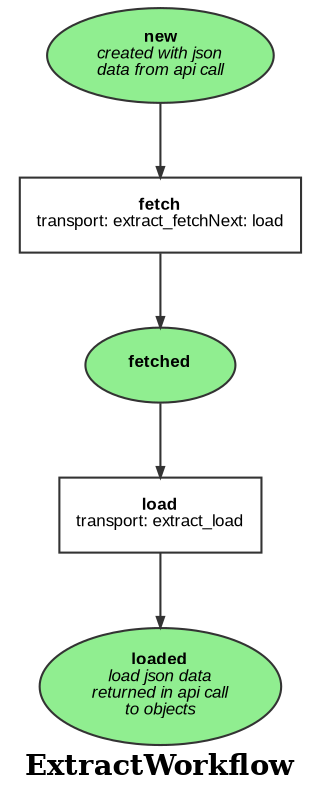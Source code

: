 digraph workflow {
  ratio="compress" rankdir="TB" label=<<B>ExtractWorkflow</B>>
  node [fontsize="8" fontname="Arial" color="#333333" fillcolor="lightgreen" fixedsize="false" width="1"];
  edge [fontsize="7" fontname="Arial" color="#333333" arrowhead="normal" arrowsize="0.5"];

  place_new [label=<<B>new</B><BR/><I>created with json<BR/>data from api call</I>>, shape=oval fillcolor="lightgreen" style="filled"];
  place_loaded [label=<<B>loaded</B><BR/><I>load json data<BR/>returned in api call<BR/>to objects</I>>, shape=oval fillcolor="lightgreen" style="filled"];
  place_fetched [label=<<B>fetched</B>>, shape=oval fillcolor="lightgreen" style="filled"];
  transition_0 [label=<<B>fetch</B><BR/>transport: extract_fetchNext: load>, shape="box" regular=""];
  transition_1 [label=<<B>load</B><BR/>transport: extract_load>, shape="box" regular=""];
  place_new -> transition_0 [style="solid", comment="new"];
  transition_0 -> place_fetched [style="solid"];
  place_fetched -> transition_1 [style="solid", comment="fetched"];
  transition_1 -> place_loaded [style="solid"];
}
